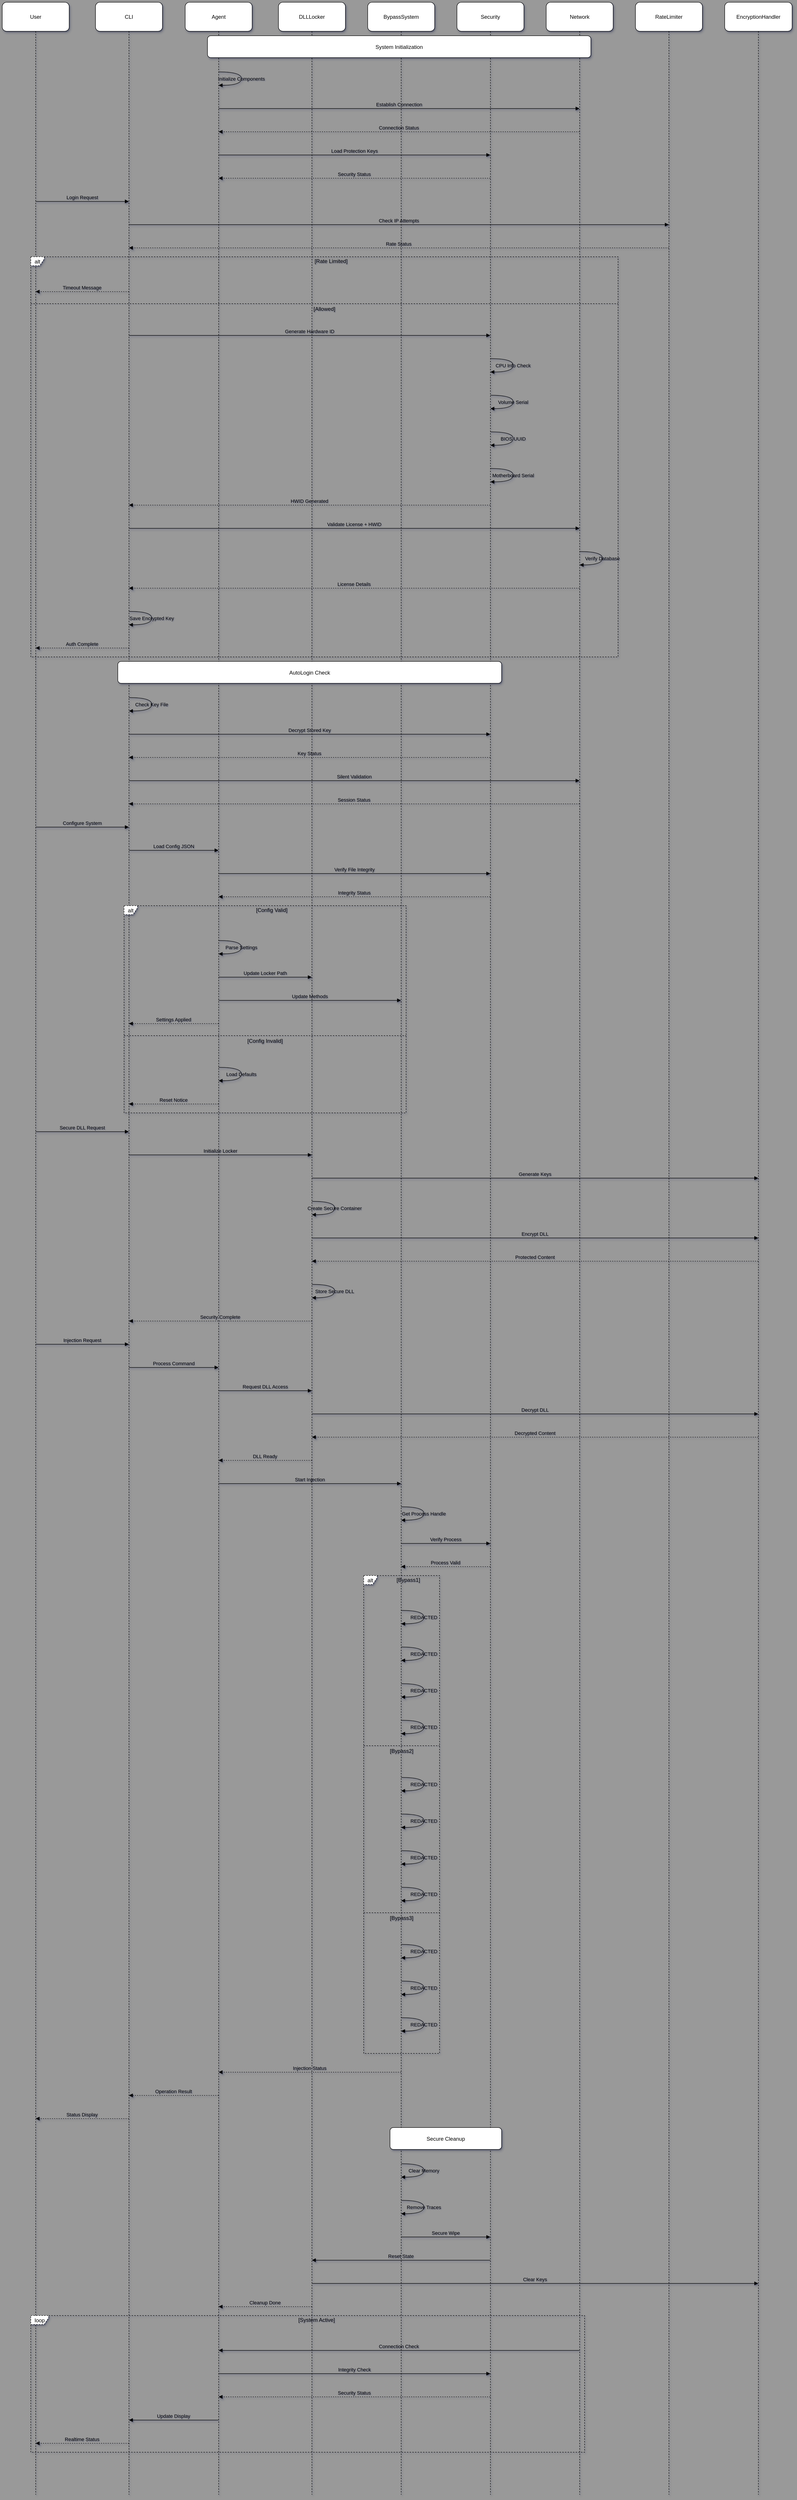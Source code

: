 <mxfile version="26.0.13">
  <diagram id="JLTIA7tI1ulwEuO87yZv" name="Page-2">
    <mxGraphModel grid="1" page="1" gridSize="10" guides="1" tooltips="1" connect="1" arrows="1" fold="1" pageScale="1" pageWidth="850" pageHeight="1100" background="#999999" math="0" shadow="1">
      <root>
        <mxCell id="0" />
        <mxCell id="1" parent="0" />
        <mxCell id="IEeNe6liv2P-lKGHAZeE-1" value="User" style="shape=umlLifeline;perimeter=lifelinePerimeter;whiteSpace=wrap;container=1;dropTarget=0;collapsible=0;recursiveResize=0;outlineConnect=0;portConstraint=eastwest;newEdgeStyle={&quot;edgeStyle&quot;:&quot;elbowEdgeStyle&quot;,&quot;elbow&quot;:&quot;vertical&quot;,&quot;curved&quot;:0,&quot;rounded&quot;:0};size=65;shadow=1;labelBackgroundColor=none;rounded=1;" vertex="1" parent="1">
          <mxGeometry x="20" y="20" width="150" height="5581" as="geometry" />
        </mxCell>
        <mxCell id="IEeNe6liv2P-lKGHAZeE-2" value="CLI" style="shape=umlLifeline;perimeter=lifelinePerimeter;whiteSpace=wrap;container=1;dropTarget=0;collapsible=0;recursiveResize=0;outlineConnect=0;portConstraint=eastwest;newEdgeStyle={&quot;edgeStyle&quot;:&quot;elbowEdgeStyle&quot;,&quot;elbow&quot;:&quot;vertical&quot;,&quot;curved&quot;:0,&quot;rounded&quot;:0};size=65;shadow=1;labelBackgroundColor=none;rounded=1;" vertex="1" parent="1">
          <mxGeometry x="229" y="20" width="150" height="5581" as="geometry" />
        </mxCell>
        <mxCell id="IEeNe6liv2P-lKGHAZeE-3" value="Agent" style="shape=umlLifeline;perimeter=lifelinePerimeter;whiteSpace=wrap;container=1;dropTarget=0;collapsible=0;recursiveResize=0;outlineConnect=0;portConstraint=eastwest;newEdgeStyle={&quot;edgeStyle&quot;:&quot;elbowEdgeStyle&quot;,&quot;elbow&quot;:&quot;vertical&quot;,&quot;curved&quot;:0,&quot;rounded&quot;:0};size=65;shadow=1;labelBackgroundColor=none;rounded=1;" vertex="1" parent="1">
          <mxGeometry x="430" y="20" width="150" height="5581" as="geometry" />
        </mxCell>
        <mxCell id="IEeNe6liv2P-lKGHAZeE-4" value="DLLLocker" style="shape=umlLifeline;perimeter=lifelinePerimeter;whiteSpace=wrap;container=1;dropTarget=0;collapsible=0;recursiveResize=0;outlineConnect=0;portConstraint=eastwest;newEdgeStyle={&quot;edgeStyle&quot;:&quot;elbowEdgeStyle&quot;,&quot;elbow&quot;:&quot;vertical&quot;,&quot;curved&quot;:0,&quot;rounded&quot;:0};size=65;shadow=1;rounded=1;labelBackgroundColor=none;" vertex="1" parent="1">
          <mxGeometry x="639" y="20" width="150" height="5581" as="geometry" />
        </mxCell>
        <mxCell id="IEeNe6liv2P-lKGHAZeE-5" value="BypassSystem" style="shape=umlLifeline;perimeter=lifelinePerimeter;whiteSpace=wrap;container=1;dropTarget=0;collapsible=0;recursiveResize=0;outlineConnect=0;portConstraint=eastwest;newEdgeStyle={&quot;edgeStyle&quot;:&quot;elbowEdgeStyle&quot;,&quot;elbow&quot;:&quot;vertical&quot;,&quot;curved&quot;:0,&quot;rounded&quot;:0};size=65;shadow=1;labelBackgroundColor=none;rounded=1;" vertex="1" parent="1">
          <mxGeometry x="839" y="20" width="150" height="5581" as="geometry" />
        </mxCell>
        <mxCell id="IEeNe6liv2P-lKGHAZeE-6" value="Security" style="shape=umlLifeline;perimeter=lifelinePerimeter;whiteSpace=wrap;container=1;dropTarget=0;collapsible=0;recursiveResize=0;outlineConnect=0;portConstraint=eastwest;newEdgeStyle={&quot;edgeStyle&quot;:&quot;elbowEdgeStyle&quot;,&quot;elbow&quot;:&quot;vertical&quot;,&quot;curved&quot;:0,&quot;rounded&quot;:0};size=65;shadow=1;labelBackgroundColor=none;rounded=1;" vertex="1" parent="1">
          <mxGeometry x="1039" y="20" width="150" height="5581" as="geometry" />
        </mxCell>
        <mxCell id="IEeNe6liv2P-lKGHAZeE-7" value="Network" style="shape=umlLifeline;perimeter=lifelinePerimeter;whiteSpace=wrap;container=1;dropTarget=0;collapsible=0;recursiveResize=0;outlineConnect=0;portConstraint=eastwest;newEdgeStyle={&quot;edgeStyle&quot;:&quot;elbowEdgeStyle&quot;,&quot;elbow&quot;:&quot;vertical&quot;,&quot;curved&quot;:0,&quot;rounded&quot;:0};size=65;shadow=1;labelBackgroundColor=none;rounded=1;" vertex="1" parent="1">
          <mxGeometry x="1239" y="20" width="150" height="5581" as="geometry" />
        </mxCell>
        <mxCell id="IEeNe6liv2P-lKGHAZeE-8" value="RateLimiter" style="shape=umlLifeline;perimeter=lifelinePerimeter;whiteSpace=wrap;container=1;dropTarget=0;collapsible=0;recursiveResize=0;outlineConnect=0;portConstraint=eastwest;newEdgeStyle={&quot;edgeStyle&quot;:&quot;elbowEdgeStyle&quot;,&quot;elbow&quot;:&quot;vertical&quot;,&quot;curved&quot;:0,&quot;rounded&quot;:0};size=65;shadow=1;labelBackgroundColor=none;rounded=1;" vertex="1" parent="1">
          <mxGeometry x="1439" y="20" width="150" height="5581" as="geometry" />
        </mxCell>
        <mxCell id="IEeNe6liv2P-lKGHAZeE-9" value="EncryptionHandler" style="shape=umlLifeline;perimeter=lifelinePerimeter;whiteSpace=wrap;container=1;dropTarget=0;collapsible=0;recursiveResize=0;outlineConnect=0;portConstraint=eastwest;newEdgeStyle={&quot;edgeStyle&quot;:&quot;elbowEdgeStyle&quot;,&quot;elbow&quot;:&quot;vertical&quot;,&quot;curved&quot;:0,&quot;rounded&quot;:0};size=65;shadow=1;labelBackgroundColor=none;rounded=1;" vertex="1" parent="1">
          <mxGeometry x="1639" y="20" width="151" height="5581" as="geometry" />
        </mxCell>
        <mxCell id="IEeNe6liv2P-lKGHAZeE-10" value="alt" style="shape=umlFrame;dashed=1;pointerEvents=0;dropTarget=0;height=20;width=30;shadow=1;labelBackgroundColor=none;" vertex="1" parent="1">
          <mxGeometry x="84" y="590" width="1316" height="896" as="geometry" />
        </mxCell>
        <mxCell id="IEeNe6liv2P-lKGHAZeE-11" value="[Rate Limited]" style="text;strokeColor=none;fillColor=none;align=center;verticalAlign=middle;whiteSpace=wrap;labelBackgroundColor=none;" vertex="1" parent="IEeNe6liv2P-lKGHAZeE-10">
          <mxGeometry x="30" width="1286" height="20" as="geometry" />
        </mxCell>
        <mxCell id="IEeNe6liv2P-lKGHAZeE-12" value="[Allowed]" style="shape=line;dashed=1;whiteSpace=wrap;verticalAlign=top;labelPosition=center;verticalLabelPosition=middle;align=center;labelBackgroundColor=none;" vertex="1" parent="IEeNe6liv2P-lKGHAZeE-10">
          <mxGeometry y="103" width="1316" height="4" as="geometry" />
        </mxCell>
        <mxCell id="IEeNe6liv2P-lKGHAZeE-13" value="alt" style="shape=umlFrame;dashed=1;pointerEvents=0;dropTarget=0;height=20;width=30;shadow=1;labelBackgroundColor=none;" vertex="1" parent="1">
          <mxGeometry x="293" y="2043" width="632" height="464" as="geometry" />
        </mxCell>
        <mxCell id="IEeNe6liv2P-lKGHAZeE-14" value="[Config Valid]" style="text;strokeColor=none;fillColor=none;align=center;verticalAlign=middle;whiteSpace=wrap;labelBackgroundColor=none;" vertex="1" parent="IEeNe6liv2P-lKGHAZeE-13">
          <mxGeometry x="30" width="602" height="20" as="geometry" />
        </mxCell>
        <mxCell id="IEeNe6liv2P-lKGHAZeE-15" value="[Config Invalid]" style="shape=line;dashed=1;whiteSpace=wrap;verticalAlign=top;labelPosition=center;verticalLabelPosition=middle;align=center;labelBackgroundColor=none;" vertex="1" parent="IEeNe6liv2P-lKGHAZeE-13">
          <mxGeometry y="289" width="632" height="4" as="geometry" />
        </mxCell>
        <mxCell id="IEeNe6liv2P-lKGHAZeE-16" value="alt" style="shape=umlFrame;dashed=1;pointerEvents=0;dropTarget=0;height=20;width=30;shadow=1;labelBackgroundColor=none;" vertex="1" parent="1">
          <mxGeometry x="830" y="3543" width="170" height="1070" as="geometry" />
        </mxCell>
        <mxCell id="IEeNe6liv2P-lKGHAZeE-17" value="[Bypass1]" style="text;strokeColor=none;fillColor=none;align=center;verticalAlign=middle;whiteSpace=wrap;labelBackgroundColor=none;" vertex="1" parent="IEeNe6liv2P-lKGHAZeE-16">
          <mxGeometry x="30" width="140" height="20" as="geometry" />
        </mxCell>
        <mxCell id="IEeNe6liv2P-lKGHAZeE-18" value="[Bypass2]" style="shape=line;dashed=1;whiteSpace=wrap;verticalAlign=top;labelPosition=center;verticalLabelPosition=middle;align=center;labelBackgroundColor=none;" vertex="1" parent="IEeNe6liv2P-lKGHAZeE-16">
          <mxGeometry y="379" width="170" height="4" as="geometry" />
        </mxCell>
        <mxCell id="IEeNe6liv2P-lKGHAZeE-19" value="[Bypass3]" style="shape=line;dashed=1;whiteSpace=wrap;verticalAlign=top;labelPosition=center;verticalLabelPosition=middle;align=center;labelBackgroundColor=none;" vertex="1" parent="IEeNe6liv2P-lKGHAZeE-16">
          <mxGeometry y="753" width="170" height="4" as="geometry" />
        </mxCell>
        <mxCell id="IEeNe6liv2P-lKGHAZeE-20" value="loop" style="shape=umlFrame;dashed=1;pointerEvents=0;dropTarget=0;height=20;width=40;shadow=1;labelBackgroundColor=none;" vertex="1" parent="1">
          <mxGeometry x="84" y="5200" width="1241" height="306" as="geometry" />
        </mxCell>
        <mxCell id="IEeNe6liv2P-lKGHAZeE-21" value="[System Active]" style="text;strokeColor=none;fillColor=none;align=center;verticalAlign=middle;whiteSpace=wrap;labelBackgroundColor=none;" vertex="1" parent="IEeNe6liv2P-lKGHAZeE-20">
          <mxGeometry x="40" width="1201" height="20" as="geometry" />
        </mxCell>
        <mxCell id="IEeNe6liv2P-lKGHAZeE-22" value="Initialize Components" style="curved=1;endArrow=block;rounded=0;shadow=1;labelBackgroundColor=none;fontColor=default;" edge="1" parent="1" source="IEeNe6liv2P-lKGHAZeE-3" target="IEeNe6liv2P-lKGHAZeE-3">
          <mxGeometry relative="1" as="geometry">
            <Array as="points">
              <mxPoint x="556" y="176" />
              <mxPoint x="556" y="206" />
            </Array>
          </mxGeometry>
        </mxCell>
        <mxCell id="IEeNe6liv2P-lKGHAZeE-23" value="Establish Connection" style="verticalAlign=bottom;edgeStyle=elbowEdgeStyle;elbow=vertical;curved=0;rounded=0;endArrow=block;shadow=1;labelBackgroundColor=none;fontColor=default;" edge="1" parent="1" source="IEeNe6liv2P-lKGHAZeE-3" target="IEeNe6liv2P-lKGHAZeE-7">
          <mxGeometry relative="1" as="geometry">
            <Array as="points">
              <mxPoint x="918" y="258" />
            </Array>
          </mxGeometry>
        </mxCell>
        <mxCell id="IEeNe6liv2P-lKGHAZeE-24" value="Connection Status" style="verticalAlign=bottom;edgeStyle=elbowEdgeStyle;elbow=vertical;curved=0;rounded=0;dashed=1;dashPattern=2 3;endArrow=block;shadow=1;labelBackgroundColor=none;fontColor=default;" edge="1" parent="1" source="IEeNe6liv2P-lKGHAZeE-7" target="IEeNe6liv2P-lKGHAZeE-3">
          <mxGeometry relative="1" as="geometry">
            <Array as="points">
              <mxPoint x="921" y="310" />
            </Array>
          </mxGeometry>
        </mxCell>
        <mxCell id="IEeNe6liv2P-lKGHAZeE-25" value="Load Protection Keys" style="verticalAlign=bottom;edgeStyle=elbowEdgeStyle;elbow=vertical;curved=0;rounded=0;endArrow=block;shadow=1;labelBackgroundColor=none;fontColor=default;" edge="1" parent="1" source="IEeNe6liv2P-lKGHAZeE-3" target="IEeNe6liv2P-lKGHAZeE-6">
          <mxGeometry relative="1" as="geometry">
            <Array as="points">
              <mxPoint x="818" y="362" />
            </Array>
          </mxGeometry>
        </mxCell>
        <mxCell id="IEeNe6liv2P-lKGHAZeE-26" value="Security Status" style="verticalAlign=bottom;edgeStyle=elbowEdgeStyle;elbow=vertical;curved=0;rounded=0;dashed=1;dashPattern=2 3;endArrow=block;shadow=1;labelBackgroundColor=none;fontColor=default;" edge="1" parent="1" source="IEeNe6liv2P-lKGHAZeE-6" target="IEeNe6liv2P-lKGHAZeE-3">
          <mxGeometry relative="1" as="geometry">
            <Array as="points">
              <mxPoint x="821" y="414" />
            </Array>
          </mxGeometry>
        </mxCell>
        <mxCell id="IEeNe6liv2P-lKGHAZeE-27" value="Login Request" style="verticalAlign=bottom;edgeStyle=elbowEdgeStyle;elbow=vertical;curved=0;rounded=0;endArrow=block;shadow=1;labelBackgroundColor=none;fontColor=default;" edge="1" parent="1" source="IEeNe6liv2P-lKGHAZeE-1" target="IEeNe6liv2P-lKGHAZeE-2">
          <mxGeometry relative="1" as="geometry">
            <Array as="points">
              <mxPoint x="208" y="466" />
            </Array>
          </mxGeometry>
        </mxCell>
        <mxCell id="IEeNe6liv2P-lKGHAZeE-28" value="Check IP Attempts" style="verticalAlign=bottom;edgeStyle=elbowEdgeStyle;elbow=vertical;curved=0;rounded=0;endArrow=block;shadow=1;labelBackgroundColor=none;fontColor=default;" edge="1" parent="1" source="IEeNe6liv2P-lKGHAZeE-2" target="IEeNe6liv2P-lKGHAZeE-8">
          <mxGeometry relative="1" as="geometry">
            <Array as="points">
              <mxPoint x="918" y="518" />
            </Array>
          </mxGeometry>
        </mxCell>
        <mxCell id="IEeNe6liv2P-lKGHAZeE-29" value="Rate Status" style="verticalAlign=bottom;edgeStyle=elbowEdgeStyle;elbow=vertical;curved=0;rounded=0;dashed=1;dashPattern=2 3;endArrow=block;shadow=1;labelBackgroundColor=none;fontColor=default;" edge="1" parent="1" source="IEeNe6liv2P-lKGHAZeE-8" target="IEeNe6liv2P-lKGHAZeE-2">
          <mxGeometry relative="1" as="geometry">
            <Array as="points">
              <mxPoint x="921" y="570" />
            </Array>
          </mxGeometry>
        </mxCell>
        <mxCell id="IEeNe6liv2P-lKGHAZeE-30" value="Timeout Message" style="verticalAlign=bottom;edgeStyle=elbowEdgeStyle;elbow=vertical;curved=0;rounded=0;dashed=1;dashPattern=2 3;endArrow=block;shadow=1;labelBackgroundColor=none;fontColor=default;" edge="1" parent="1" source="IEeNe6liv2P-lKGHAZeE-2" target="IEeNe6liv2P-lKGHAZeE-1">
          <mxGeometry relative="1" as="geometry">
            <Array as="points">
              <mxPoint x="211" y="668" />
            </Array>
          </mxGeometry>
        </mxCell>
        <mxCell id="IEeNe6liv2P-lKGHAZeE-31" value="Generate Hardware ID" style="verticalAlign=bottom;edgeStyle=elbowEdgeStyle;elbow=vertical;curved=0;rounded=0;endArrow=block;shadow=1;labelBackgroundColor=none;fontColor=default;" edge="1" parent="1" source="IEeNe6liv2P-lKGHAZeE-2" target="IEeNe6liv2P-lKGHAZeE-6">
          <mxGeometry relative="1" as="geometry">
            <Array as="points">
              <mxPoint x="718" y="766" />
            </Array>
          </mxGeometry>
        </mxCell>
        <mxCell id="IEeNe6liv2P-lKGHAZeE-32" value="CPU Info Check" style="curved=1;endArrow=block;rounded=0;shadow=1;labelBackgroundColor=none;fontColor=default;" edge="1" parent="1" source="IEeNe6liv2P-lKGHAZeE-6" target="IEeNe6liv2P-lKGHAZeE-6">
          <mxGeometry relative="1" as="geometry">
            <Array as="points">
              <mxPoint x="1165" y="818" />
              <mxPoint x="1165" y="848" />
            </Array>
          </mxGeometry>
        </mxCell>
        <mxCell id="IEeNe6liv2P-lKGHAZeE-33" value="Volume Serial" style="curved=1;endArrow=block;rounded=0;shadow=1;labelBackgroundColor=none;fontColor=default;" edge="1" parent="1" source="IEeNe6liv2P-lKGHAZeE-6" target="IEeNe6liv2P-lKGHAZeE-6">
          <mxGeometry relative="1" as="geometry">
            <Array as="points">
              <mxPoint x="1165" y="900" />
              <mxPoint x="1165" y="930" />
            </Array>
          </mxGeometry>
        </mxCell>
        <mxCell id="IEeNe6liv2P-lKGHAZeE-34" value="BIOS UUID" style="curved=1;endArrow=block;rounded=0;shadow=1;labelBackgroundColor=none;fontColor=default;" edge="1" parent="1" source="IEeNe6liv2P-lKGHAZeE-6" target="IEeNe6liv2P-lKGHAZeE-6">
          <mxGeometry relative="1" as="geometry">
            <Array as="points">
              <mxPoint x="1165" y="982" />
              <mxPoint x="1165" y="1012" />
            </Array>
          </mxGeometry>
        </mxCell>
        <mxCell id="IEeNe6liv2P-lKGHAZeE-35" value="Motherboard Serial" style="curved=1;endArrow=block;rounded=0;shadow=1;labelBackgroundColor=none;fontColor=default;" edge="1" parent="1" source="IEeNe6liv2P-lKGHAZeE-6" target="IEeNe6liv2P-lKGHAZeE-6">
          <mxGeometry relative="1" as="geometry">
            <Array as="points">
              <mxPoint x="1165" y="1064" />
              <mxPoint x="1165" y="1094" />
            </Array>
          </mxGeometry>
        </mxCell>
        <mxCell id="IEeNe6liv2P-lKGHAZeE-36" value="HWID Generated" style="verticalAlign=bottom;edgeStyle=elbowEdgeStyle;elbow=vertical;curved=0;rounded=0;dashed=1;dashPattern=2 3;endArrow=block;shadow=1;labelBackgroundColor=none;fontColor=default;" edge="1" parent="1" source="IEeNe6liv2P-lKGHAZeE-6" target="IEeNe6liv2P-lKGHAZeE-2">
          <mxGeometry relative="1" as="geometry">
            <Array as="points">
              <mxPoint x="721" y="1146" />
            </Array>
          </mxGeometry>
        </mxCell>
        <mxCell id="IEeNe6liv2P-lKGHAZeE-37" value="Validate License + HWID" style="verticalAlign=bottom;edgeStyle=elbowEdgeStyle;elbow=vertical;curved=0;rounded=0;endArrow=block;shadow=1;labelBackgroundColor=none;fontColor=default;" edge="1" parent="1" source="IEeNe6liv2P-lKGHAZeE-2" target="IEeNe6liv2P-lKGHAZeE-7">
          <mxGeometry relative="1" as="geometry">
            <Array as="points">
              <mxPoint x="818" y="1198" />
            </Array>
          </mxGeometry>
        </mxCell>
        <mxCell id="IEeNe6liv2P-lKGHAZeE-38" value="Verify Database" style="curved=1;endArrow=block;rounded=0;shadow=1;labelBackgroundColor=none;fontColor=default;" edge="1" parent="1" source="IEeNe6liv2P-lKGHAZeE-7" target="IEeNe6liv2P-lKGHAZeE-7">
          <mxGeometry relative="1" as="geometry">
            <Array as="points">
              <mxPoint x="1365" y="1250" />
              <mxPoint x="1365" y="1280" />
            </Array>
          </mxGeometry>
        </mxCell>
        <mxCell id="IEeNe6liv2P-lKGHAZeE-39" value="License Details" style="verticalAlign=bottom;edgeStyle=elbowEdgeStyle;elbow=vertical;curved=0;rounded=0;dashed=1;dashPattern=2 3;endArrow=block;shadow=1;labelBackgroundColor=none;fontColor=default;" edge="1" parent="1" source="IEeNe6liv2P-lKGHAZeE-7" target="IEeNe6liv2P-lKGHAZeE-2">
          <mxGeometry relative="1" as="geometry">
            <Array as="points">
              <mxPoint x="821" y="1332" />
            </Array>
          </mxGeometry>
        </mxCell>
        <mxCell id="IEeNe6liv2P-lKGHAZeE-40" value="Save Encrypted Key" style="curved=1;endArrow=block;rounded=0;shadow=1;labelBackgroundColor=none;fontColor=default;" edge="1" parent="1" source="IEeNe6liv2P-lKGHAZeE-2" target="IEeNe6liv2P-lKGHAZeE-2">
          <mxGeometry relative="1" as="geometry">
            <Array as="points">
              <mxPoint x="355" y="1384" />
              <mxPoint x="355" y="1414" />
            </Array>
          </mxGeometry>
        </mxCell>
        <mxCell id="IEeNe6liv2P-lKGHAZeE-41" value="Auth Complete" style="verticalAlign=bottom;edgeStyle=elbowEdgeStyle;elbow=vertical;curved=0;rounded=0;dashed=1;dashPattern=2 3;endArrow=block;shadow=1;labelBackgroundColor=none;fontColor=default;" edge="1" parent="1" source="IEeNe6liv2P-lKGHAZeE-2" target="IEeNe6liv2P-lKGHAZeE-1">
          <mxGeometry relative="1" as="geometry">
            <Array as="points">
              <mxPoint x="211" y="1466" />
            </Array>
          </mxGeometry>
        </mxCell>
        <mxCell id="IEeNe6liv2P-lKGHAZeE-42" value="Check Key File" style="curved=1;endArrow=block;rounded=0;shadow=1;labelBackgroundColor=none;fontColor=default;" edge="1" parent="1" source="IEeNe6liv2P-lKGHAZeE-2" target="IEeNe6liv2P-lKGHAZeE-2">
          <mxGeometry relative="1" as="geometry">
            <Array as="points">
              <mxPoint x="355" y="1577" />
              <mxPoint x="355" y="1607" />
            </Array>
          </mxGeometry>
        </mxCell>
        <mxCell id="IEeNe6liv2P-lKGHAZeE-43" value="Decrypt Stored Key" style="verticalAlign=bottom;edgeStyle=elbowEdgeStyle;elbow=vertical;curved=0;rounded=0;endArrow=block;shadow=1;labelBackgroundColor=none;fontColor=default;" edge="1" parent="1" source="IEeNe6liv2P-lKGHAZeE-2" target="IEeNe6liv2P-lKGHAZeE-6">
          <mxGeometry relative="1" as="geometry">
            <Array as="points">
              <mxPoint x="718" y="1659" />
            </Array>
          </mxGeometry>
        </mxCell>
        <mxCell id="IEeNe6liv2P-lKGHAZeE-44" value="Key Status" style="verticalAlign=bottom;edgeStyle=elbowEdgeStyle;elbow=vertical;curved=0;rounded=0;dashed=1;dashPattern=2 3;endArrow=block;shadow=1;labelBackgroundColor=none;fontColor=default;" edge="1" parent="1" source="IEeNe6liv2P-lKGHAZeE-6" target="IEeNe6liv2P-lKGHAZeE-2">
          <mxGeometry relative="1" as="geometry">
            <Array as="points">
              <mxPoint x="721" y="1711" />
            </Array>
          </mxGeometry>
        </mxCell>
        <mxCell id="IEeNe6liv2P-lKGHAZeE-45" value="Silent Validation" style="verticalAlign=bottom;edgeStyle=elbowEdgeStyle;elbow=vertical;curved=0;rounded=0;endArrow=block;shadow=1;labelBackgroundColor=none;fontColor=default;" edge="1" parent="1" source="IEeNe6liv2P-lKGHAZeE-2" target="IEeNe6liv2P-lKGHAZeE-7">
          <mxGeometry relative="1" as="geometry">
            <Array as="points">
              <mxPoint x="818" y="1763" />
            </Array>
          </mxGeometry>
        </mxCell>
        <mxCell id="IEeNe6liv2P-lKGHAZeE-46" value="Session Status" style="verticalAlign=bottom;edgeStyle=elbowEdgeStyle;elbow=vertical;curved=0;rounded=0;dashed=1;dashPattern=2 3;endArrow=block;shadow=1;labelBackgroundColor=none;fontColor=default;" edge="1" parent="1" source="IEeNe6liv2P-lKGHAZeE-7" target="IEeNe6liv2P-lKGHAZeE-2">
          <mxGeometry relative="1" as="geometry">
            <Array as="points">
              <mxPoint x="821" y="1815" />
            </Array>
          </mxGeometry>
        </mxCell>
        <mxCell id="IEeNe6liv2P-lKGHAZeE-47" value="Configure System" style="verticalAlign=bottom;edgeStyle=elbowEdgeStyle;elbow=vertical;curved=0;rounded=0;endArrow=block;shadow=1;labelBackgroundColor=none;fontColor=default;" edge="1" parent="1" source="IEeNe6liv2P-lKGHAZeE-1" target="IEeNe6liv2P-lKGHAZeE-2">
          <mxGeometry relative="1" as="geometry">
            <Array as="points">
              <mxPoint x="208" y="1867" />
            </Array>
          </mxGeometry>
        </mxCell>
        <mxCell id="IEeNe6liv2P-lKGHAZeE-48" value="Load Config JSON" style="verticalAlign=bottom;edgeStyle=elbowEdgeStyle;elbow=vertical;curved=0;rounded=0;endArrow=block;shadow=1;labelBackgroundColor=none;fontColor=default;" edge="1" parent="1" source="IEeNe6liv2P-lKGHAZeE-2" target="IEeNe6liv2P-lKGHAZeE-3">
          <mxGeometry relative="1" as="geometry">
            <Array as="points">
              <mxPoint x="413" y="1919" />
            </Array>
          </mxGeometry>
        </mxCell>
        <mxCell id="IEeNe6liv2P-lKGHAZeE-49" value="Verify File Integrity" style="verticalAlign=bottom;edgeStyle=elbowEdgeStyle;elbow=vertical;curved=0;rounded=0;endArrow=block;shadow=1;labelBackgroundColor=none;fontColor=default;" edge="1" parent="1" source="IEeNe6liv2P-lKGHAZeE-3" target="IEeNe6liv2P-lKGHAZeE-6">
          <mxGeometry relative="1" as="geometry">
            <Array as="points">
              <mxPoint x="818" y="1971" />
            </Array>
          </mxGeometry>
        </mxCell>
        <mxCell id="IEeNe6liv2P-lKGHAZeE-50" value="Integrity Status" style="verticalAlign=bottom;edgeStyle=elbowEdgeStyle;elbow=vertical;curved=0;rounded=0;dashed=1;dashPattern=2 3;endArrow=block;shadow=1;labelBackgroundColor=none;fontColor=default;" edge="1" parent="1" source="IEeNe6liv2P-lKGHAZeE-6" target="IEeNe6liv2P-lKGHAZeE-3">
          <mxGeometry relative="1" as="geometry">
            <Array as="points">
              <mxPoint x="821" y="2023" />
            </Array>
          </mxGeometry>
        </mxCell>
        <mxCell id="IEeNe6liv2P-lKGHAZeE-51" value="Parse Settings" style="curved=1;endArrow=block;rounded=0;shadow=1;labelBackgroundColor=none;fontColor=default;" edge="1" parent="1" source="IEeNe6liv2P-lKGHAZeE-3" target="IEeNe6liv2P-lKGHAZeE-3">
          <mxGeometry relative="1" as="geometry">
            <Array as="points">
              <mxPoint x="556" y="2121" />
              <mxPoint x="556" y="2151" />
            </Array>
          </mxGeometry>
        </mxCell>
        <mxCell id="IEeNe6liv2P-lKGHAZeE-52" value="Update Locker Path" style="verticalAlign=bottom;edgeStyle=elbowEdgeStyle;elbow=vertical;curved=0;rounded=0;endArrow=block;shadow=1;labelBackgroundColor=none;fontColor=default;" edge="1" parent="1" source="IEeNe6liv2P-lKGHAZeE-3" target="IEeNe6liv2P-lKGHAZeE-4">
          <mxGeometry relative="1" as="geometry">
            <Array as="points">
              <mxPoint x="618" y="2203" />
            </Array>
          </mxGeometry>
        </mxCell>
        <mxCell id="IEeNe6liv2P-lKGHAZeE-53" value="Update Methods" style="verticalAlign=bottom;edgeStyle=elbowEdgeStyle;elbow=vertical;curved=0;rounded=0;endArrow=block;shadow=1;labelBackgroundColor=none;fontColor=default;" edge="1" parent="1" source="IEeNe6liv2P-lKGHAZeE-3" target="IEeNe6liv2P-lKGHAZeE-5">
          <mxGeometry relative="1" as="geometry">
            <Array as="points">
              <mxPoint x="718" y="2255" />
            </Array>
          </mxGeometry>
        </mxCell>
        <mxCell id="IEeNe6liv2P-lKGHAZeE-54" value="Settings Applied" style="verticalAlign=bottom;edgeStyle=elbowEdgeStyle;elbow=vertical;curved=0;rounded=0;dashed=1;dashPattern=2 3;endArrow=block;shadow=1;labelBackgroundColor=none;fontColor=default;" edge="1" parent="1" source="IEeNe6liv2P-lKGHAZeE-3" target="IEeNe6liv2P-lKGHAZeE-2">
          <mxGeometry relative="1" as="geometry">
            <Array as="points">
              <mxPoint x="416" y="2307" />
            </Array>
          </mxGeometry>
        </mxCell>
        <mxCell id="IEeNe6liv2P-lKGHAZeE-55" value="Load Defaults" style="curved=1;endArrow=block;rounded=0;shadow=1;labelBackgroundColor=none;fontColor=default;" edge="1" parent="1" source="IEeNe6liv2P-lKGHAZeE-3" target="IEeNe6liv2P-lKGHAZeE-3">
          <mxGeometry relative="1" as="geometry">
            <Array as="points">
              <mxPoint x="556" y="2405" />
              <mxPoint x="556" y="2435" />
            </Array>
          </mxGeometry>
        </mxCell>
        <mxCell id="IEeNe6liv2P-lKGHAZeE-56" value="Reset Notice" style="verticalAlign=bottom;edgeStyle=elbowEdgeStyle;elbow=vertical;curved=0;rounded=0;dashed=1;dashPattern=2 3;endArrow=block;shadow=1;labelBackgroundColor=none;fontColor=default;" edge="1" parent="1" source="IEeNe6liv2P-lKGHAZeE-3" target="IEeNe6liv2P-lKGHAZeE-2">
          <mxGeometry relative="1" as="geometry">
            <Array as="points">
              <mxPoint x="416" y="2487" />
            </Array>
          </mxGeometry>
        </mxCell>
        <mxCell id="IEeNe6liv2P-lKGHAZeE-57" value="Secure DLL Request" style="verticalAlign=bottom;edgeStyle=elbowEdgeStyle;elbow=vertical;curved=0;rounded=0;endArrow=block;shadow=1;labelBackgroundColor=none;fontColor=default;" edge="1" parent="1" source="IEeNe6liv2P-lKGHAZeE-1" target="IEeNe6liv2P-lKGHAZeE-2">
          <mxGeometry relative="1" as="geometry">
            <Array as="points">
              <mxPoint x="208" y="2549" />
            </Array>
          </mxGeometry>
        </mxCell>
        <mxCell id="IEeNe6liv2P-lKGHAZeE-58" value="Initialize Locker" style="verticalAlign=bottom;edgeStyle=elbowEdgeStyle;elbow=vertical;curved=0;rounded=0;endArrow=block;shadow=1;labelBackgroundColor=none;fontColor=default;" edge="1" parent="1" source="IEeNe6liv2P-lKGHAZeE-2" target="IEeNe6liv2P-lKGHAZeE-4">
          <mxGeometry relative="1" as="geometry">
            <Array as="points">
              <mxPoint x="518" y="2601" />
            </Array>
          </mxGeometry>
        </mxCell>
        <mxCell id="IEeNe6liv2P-lKGHAZeE-59" value="Generate Keys" style="verticalAlign=bottom;edgeStyle=elbowEdgeStyle;elbow=vertical;curved=0;rounded=0;endArrow=block;shadow=1;labelBackgroundColor=none;fontColor=default;" edge="1" parent="1" source="IEeNe6liv2P-lKGHAZeE-4" target="IEeNe6liv2P-lKGHAZeE-9">
          <mxGeometry relative="1" as="geometry">
            <Array as="points">
              <mxPoint x="1223" y="2653" />
            </Array>
          </mxGeometry>
        </mxCell>
        <mxCell id="IEeNe6liv2P-lKGHAZeE-60" value="Create Secure Container" style="curved=1;endArrow=block;rounded=0;shadow=1;labelBackgroundColor=none;fontColor=default;" edge="1" parent="1" source="IEeNe6liv2P-lKGHAZeE-4" target="IEeNe6liv2P-lKGHAZeE-4">
          <mxGeometry relative="1" as="geometry">
            <Array as="points">
              <mxPoint x="765" y="2705" />
              <mxPoint x="765" y="2735" />
            </Array>
          </mxGeometry>
        </mxCell>
        <mxCell id="IEeNe6liv2P-lKGHAZeE-61" value="Encrypt DLL" style="verticalAlign=bottom;edgeStyle=elbowEdgeStyle;elbow=vertical;curved=0;rounded=0;endArrow=block;shadow=1;labelBackgroundColor=none;fontColor=default;" edge="1" parent="1" source="IEeNe6liv2P-lKGHAZeE-4" target="IEeNe6liv2P-lKGHAZeE-9">
          <mxGeometry relative="1" as="geometry">
            <Array as="points">
              <mxPoint x="1223" y="2787" />
            </Array>
          </mxGeometry>
        </mxCell>
        <mxCell id="IEeNe6liv2P-lKGHAZeE-62" value="Protected Content" style="verticalAlign=bottom;edgeStyle=elbowEdgeStyle;elbow=vertical;curved=0;rounded=0;dashed=1;dashPattern=2 3;endArrow=block;shadow=1;labelBackgroundColor=none;fontColor=default;" edge="1" parent="1" source="IEeNe6liv2P-lKGHAZeE-9" target="IEeNe6liv2P-lKGHAZeE-4">
          <mxGeometry relative="1" as="geometry">
            <Array as="points">
              <mxPoint x="1226" y="2839" />
            </Array>
          </mxGeometry>
        </mxCell>
        <mxCell id="IEeNe6liv2P-lKGHAZeE-63" value="Store Secure DLL" style="curved=1;endArrow=block;rounded=0;shadow=1;labelBackgroundColor=none;fontColor=default;" edge="1" parent="1" source="IEeNe6liv2P-lKGHAZeE-4" target="IEeNe6liv2P-lKGHAZeE-4">
          <mxGeometry relative="1" as="geometry">
            <Array as="points">
              <mxPoint x="765" y="2891" />
              <mxPoint x="765" y="2921" />
            </Array>
          </mxGeometry>
        </mxCell>
        <mxCell id="IEeNe6liv2P-lKGHAZeE-64" value="Security Complete" style="verticalAlign=bottom;edgeStyle=elbowEdgeStyle;elbow=vertical;curved=0;rounded=0;dashed=1;dashPattern=2 3;endArrow=block;shadow=1;labelBackgroundColor=none;fontColor=default;" edge="1" parent="1" source="IEeNe6liv2P-lKGHAZeE-4" target="IEeNe6liv2P-lKGHAZeE-2">
          <mxGeometry relative="1" as="geometry">
            <Array as="points">
              <mxPoint x="521" y="2973" />
            </Array>
          </mxGeometry>
        </mxCell>
        <mxCell id="IEeNe6liv2P-lKGHAZeE-65" value="Injection Request" style="verticalAlign=bottom;edgeStyle=elbowEdgeStyle;elbow=vertical;curved=0;rounded=0;endArrow=block;shadow=1;labelBackgroundColor=none;fontColor=default;" edge="1" parent="1" source="IEeNe6liv2P-lKGHAZeE-1" target="IEeNe6liv2P-lKGHAZeE-2">
          <mxGeometry relative="1" as="geometry">
            <Array as="points">
              <mxPoint x="208" y="3025" />
            </Array>
          </mxGeometry>
        </mxCell>
        <mxCell id="IEeNe6liv2P-lKGHAZeE-66" value="Process Command" style="verticalAlign=bottom;edgeStyle=elbowEdgeStyle;elbow=vertical;curved=0;rounded=0;endArrow=block;shadow=1;labelBackgroundColor=none;fontColor=default;" edge="1" parent="1" source="IEeNe6liv2P-lKGHAZeE-2" target="IEeNe6liv2P-lKGHAZeE-3">
          <mxGeometry relative="1" as="geometry">
            <Array as="points">
              <mxPoint x="413" y="3077" />
            </Array>
          </mxGeometry>
        </mxCell>
        <mxCell id="IEeNe6liv2P-lKGHAZeE-67" value="Request DLL Access" style="verticalAlign=bottom;edgeStyle=elbowEdgeStyle;elbow=vertical;curved=0;rounded=0;endArrow=block;shadow=1;labelBackgroundColor=none;fontColor=default;" edge="1" parent="1" source="IEeNe6liv2P-lKGHAZeE-3" target="IEeNe6liv2P-lKGHAZeE-4">
          <mxGeometry relative="1" as="geometry">
            <Array as="points">
              <mxPoint x="618" y="3129" />
            </Array>
          </mxGeometry>
        </mxCell>
        <mxCell id="IEeNe6liv2P-lKGHAZeE-68" value="Decrypt DLL" style="verticalAlign=bottom;edgeStyle=elbowEdgeStyle;elbow=vertical;curved=0;rounded=0;endArrow=block;shadow=1;labelBackgroundColor=none;fontColor=default;" edge="1" parent="1" source="IEeNe6liv2P-lKGHAZeE-4" target="IEeNe6liv2P-lKGHAZeE-9">
          <mxGeometry relative="1" as="geometry">
            <Array as="points">
              <mxPoint x="1223" y="3181" />
            </Array>
          </mxGeometry>
        </mxCell>
        <mxCell id="IEeNe6liv2P-lKGHAZeE-69" value="Decrypted Content" style="verticalAlign=bottom;edgeStyle=elbowEdgeStyle;elbow=vertical;curved=0;rounded=0;dashed=1;dashPattern=2 3;endArrow=block;shadow=1;labelBackgroundColor=none;fontColor=default;" edge="1" parent="1" source="IEeNe6liv2P-lKGHAZeE-9" target="IEeNe6liv2P-lKGHAZeE-4">
          <mxGeometry relative="1" as="geometry">
            <Array as="points">
              <mxPoint x="1226" y="3233" />
            </Array>
          </mxGeometry>
        </mxCell>
        <mxCell id="IEeNe6liv2P-lKGHAZeE-70" value="DLL Ready" style="verticalAlign=bottom;edgeStyle=elbowEdgeStyle;elbow=vertical;curved=0;rounded=0;dashed=1;dashPattern=2 3;endArrow=block;shadow=1;labelBackgroundColor=none;fontColor=default;" edge="1" parent="1" source="IEeNe6liv2P-lKGHAZeE-4" target="IEeNe6liv2P-lKGHAZeE-3">
          <mxGeometry relative="1" as="geometry">
            <Array as="points">
              <mxPoint x="621" y="3285" />
            </Array>
          </mxGeometry>
        </mxCell>
        <mxCell id="IEeNe6liv2P-lKGHAZeE-71" value="Start Injection" style="verticalAlign=bottom;edgeStyle=elbowEdgeStyle;elbow=vertical;curved=0;rounded=0;endArrow=block;shadow=1;labelBackgroundColor=none;fontColor=default;" edge="1" parent="1" source="IEeNe6liv2P-lKGHAZeE-3" target="IEeNe6liv2P-lKGHAZeE-5">
          <mxGeometry relative="1" as="geometry">
            <Array as="points">
              <mxPoint x="718" y="3337" />
            </Array>
          </mxGeometry>
        </mxCell>
        <mxCell id="IEeNe6liv2P-lKGHAZeE-72" value="Get Process Handle" style="curved=1;endArrow=block;rounded=0;shadow=1;labelBackgroundColor=none;fontColor=default;" edge="1" parent="1" source="IEeNe6liv2P-lKGHAZeE-5" target="IEeNe6liv2P-lKGHAZeE-5">
          <mxGeometry relative="1" as="geometry">
            <Array as="points">
              <mxPoint x="965" y="3389" />
              <mxPoint x="965" y="3419" />
            </Array>
          </mxGeometry>
        </mxCell>
        <mxCell id="IEeNe6liv2P-lKGHAZeE-73" value="Verify Process" style="verticalAlign=bottom;edgeStyle=elbowEdgeStyle;elbow=vertical;curved=0;rounded=0;endArrow=block;shadow=1;labelBackgroundColor=none;fontColor=default;" edge="1" parent="1" source="IEeNe6liv2P-lKGHAZeE-5" target="IEeNe6liv2P-lKGHAZeE-6">
          <mxGeometry relative="1" as="geometry">
            <Array as="points">
              <mxPoint x="1023" y="3471" />
            </Array>
          </mxGeometry>
        </mxCell>
        <mxCell id="IEeNe6liv2P-lKGHAZeE-74" value="Process Valid" style="verticalAlign=bottom;edgeStyle=elbowEdgeStyle;elbow=vertical;curved=0;rounded=0;dashed=1;dashPattern=2 3;endArrow=block;shadow=1;labelBackgroundColor=none;fontColor=default;" edge="1" parent="1" source="IEeNe6liv2P-lKGHAZeE-6" target="IEeNe6liv2P-lKGHAZeE-5">
          <mxGeometry relative="1" as="geometry">
            <Array as="points">
              <mxPoint x="1026" y="3523" />
            </Array>
          </mxGeometry>
        </mxCell>
        <mxCell id="IEeNe6liv2P-lKGHAZeE-75" value="REDACTED" style="curved=1;endArrow=block;rounded=0;shadow=1;labelBackgroundColor=none;fontColor=default;" edge="1" parent="1" source="IEeNe6liv2P-lKGHAZeE-5" target="IEeNe6liv2P-lKGHAZeE-5">
          <mxGeometry relative="1" as="geometry">
            <Array as="points">
              <mxPoint x="965" y="3621" />
              <mxPoint x="965" y="3651" />
            </Array>
          </mxGeometry>
        </mxCell>
        <mxCell id="IEeNe6liv2P-lKGHAZeE-76" value="REDACTED" style="curved=1;endArrow=block;rounded=0;shadow=1;labelBackgroundColor=none;fontColor=default;" edge="1" parent="1" source="IEeNe6liv2P-lKGHAZeE-5" target="IEeNe6liv2P-lKGHAZeE-5">
          <mxGeometry relative="1" as="geometry">
            <Array as="points">
              <mxPoint x="965" y="3703" />
              <mxPoint x="965" y="3733" />
            </Array>
          </mxGeometry>
        </mxCell>
        <mxCell id="IEeNe6liv2P-lKGHAZeE-77" value="REDACTED" style="curved=1;endArrow=block;rounded=0;shadow=1;labelBackgroundColor=none;fontColor=default;" edge="1" parent="1" source="IEeNe6liv2P-lKGHAZeE-5" target="IEeNe6liv2P-lKGHAZeE-5">
          <mxGeometry relative="1" as="geometry">
            <Array as="points">
              <mxPoint x="965" y="3785" />
              <mxPoint x="965" y="3815" />
            </Array>
          </mxGeometry>
        </mxCell>
        <mxCell id="IEeNe6liv2P-lKGHAZeE-78" value="REDACTED" style="curved=1;endArrow=block;rounded=0;shadow=1;labelBackgroundColor=none;fontColor=default;" edge="1" parent="1" source="IEeNe6liv2P-lKGHAZeE-5" target="IEeNe6liv2P-lKGHAZeE-5">
          <mxGeometry relative="1" as="geometry">
            <Array as="points">
              <mxPoint x="965" y="3867" />
              <mxPoint x="965" y="3897" />
            </Array>
          </mxGeometry>
        </mxCell>
        <mxCell id="IEeNe6liv2P-lKGHAZeE-79" value="REDACTED" style="curved=1;endArrow=block;rounded=0;shadow=1;labelBackgroundColor=none;fontColor=default;" edge="1" parent="1" source="IEeNe6liv2P-lKGHAZeE-5" target="IEeNe6liv2P-lKGHAZeE-5">
          <mxGeometry relative="1" as="geometry">
            <Array as="points">
              <mxPoint x="965" y="3995" />
              <mxPoint x="965" y="4025" />
            </Array>
          </mxGeometry>
        </mxCell>
        <mxCell id="IEeNe6liv2P-lKGHAZeE-80" value="REDACTED" style="curved=1;endArrow=block;rounded=0;shadow=1;labelBackgroundColor=none;fontColor=default;" edge="1" parent="1" source="IEeNe6liv2P-lKGHAZeE-5" target="IEeNe6liv2P-lKGHAZeE-5">
          <mxGeometry relative="1" as="geometry">
            <Array as="points">
              <mxPoint x="965" y="4077" />
              <mxPoint x="965" y="4107" />
            </Array>
          </mxGeometry>
        </mxCell>
        <mxCell id="IEeNe6liv2P-lKGHAZeE-81" value="REDACTED" style="curved=1;endArrow=block;rounded=0;shadow=1;labelBackgroundColor=none;fontColor=default;" edge="1" parent="1" source="IEeNe6liv2P-lKGHAZeE-5" target="IEeNe6liv2P-lKGHAZeE-5">
          <mxGeometry relative="1" as="geometry">
            <Array as="points">
              <mxPoint x="965" y="4159" />
              <mxPoint x="965" y="4189" />
            </Array>
          </mxGeometry>
        </mxCell>
        <mxCell id="IEeNe6liv2P-lKGHAZeE-82" value="REDACTED" style="curved=1;endArrow=block;rounded=0;shadow=1;labelBackgroundColor=none;fontColor=default;" edge="1" parent="1" source="IEeNe6liv2P-lKGHAZeE-5" target="IEeNe6liv2P-lKGHAZeE-5">
          <mxGeometry relative="1" as="geometry">
            <Array as="points">
              <mxPoint x="965" y="4241" />
              <mxPoint x="965" y="4271" />
            </Array>
          </mxGeometry>
        </mxCell>
        <mxCell id="IEeNe6liv2P-lKGHAZeE-83" value="REDACTED" style="curved=1;endArrow=block;rounded=0;shadow=1;labelBackgroundColor=none;fontColor=default;" edge="1" parent="1" source="IEeNe6liv2P-lKGHAZeE-5" target="IEeNe6liv2P-lKGHAZeE-5">
          <mxGeometry relative="1" as="geometry">
            <Array as="points">
              <mxPoint x="965" y="4369" />
              <mxPoint x="965" y="4399" />
            </Array>
          </mxGeometry>
        </mxCell>
        <mxCell id="IEeNe6liv2P-lKGHAZeE-84" value="REDACTED" style="curved=1;endArrow=block;rounded=0;shadow=1;labelBackgroundColor=none;fontColor=default;" edge="1" parent="1" source="IEeNe6liv2P-lKGHAZeE-5" target="IEeNe6liv2P-lKGHAZeE-5">
          <mxGeometry relative="1" as="geometry">
            <Array as="points">
              <mxPoint x="965" y="4451" />
              <mxPoint x="965" y="4481" />
            </Array>
          </mxGeometry>
        </mxCell>
        <mxCell id="IEeNe6liv2P-lKGHAZeE-85" value="REDACTED" style="curved=1;endArrow=block;rounded=0;shadow=1;labelBackgroundColor=none;fontColor=default;" edge="1" parent="1" source="IEeNe6liv2P-lKGHAZeE-5" target="IEeNe6liv2P-lKGHAZeE-5">
          <mxGeometry relative="1" as="geometry">
            <Array as="points">
              <mxPoint x="965" y="4533" />
              <mxPoint x="965" y="4563" />
            </Array>
          </mxGeometry>
        </mxCell>
        <mxCell id="IEeNe6liv2P-lKGHAZeE-86" value="Injection Status" style="verticalAlign=bottom;edgeStyle=elbowEdgeStyle;elbow=vertical;curved=0;rounded=0;dashed=1;dashPattern=2 3;endArrow=block;shadow=1;labelBackgroundColor=none;fontColor=default;" edge="1" parent="1" source="IEeNe6liv2P-lKGHAZeE-5" target="IEeNe6liv2P-lKGHAZeE-3">
          <mxGeometry relative="1" as="geometry">
            <Array as="points">
              <mxPoint x="721" y="4655" />
            </Array>
          </mxGeometry>
        </mxCell>
        <mxCell id="IEeNe6liv2P-lKGHAZeE-87" value="Operation Result" style="verticalAlign=bottom;edgeStyle=elbowEdgeStyle;elbow=vertical;curved=0;rounded=0;dashed=1;dashPattern=2 3;endArrow=block;shadow=1;labelBackgroundColor=none;fontColor=default;" edge="1" parent="1" source="IEeNe6liv2P-lKGHAZeE-3" target="IEeNe6liv2P-lKGHAZeE-2">
          <mxGeometry relative="1" as="geometry">
            <Array as="points">
              <mxPoint x="416" y="4707" />
            </Array>
          </mxGeometry>
        </mxCell>
        <mxCell id="IEeNe6liv2P-lKGHAZeE-88" value="Status Display" style="verticalAlign=bottom;edgeStyle=elbowEdgeStyle;elbow=vertical;curved=0;rounded=0;dashed=1;dashPattern=2 3;endArrow=block;shadow=1;labelBackgroundColor=none;fontColor=default;" edge="1" parent="1" source="IEeNe6liv2P-lKGHAZeE-2" target="IEeNe6liv2P-lKGHAZeE-1">
          <mxGeometry relative="1" as="geometry">
            <Array as="points">
              <mxPoint x="211" y="4759" />
            </Array>
          </mxGeometry>
        </mxCell>
        <mxCell id="IEeNe6liv2P-lKGHAZeE-89" value="Clear Memory" style="curved=1;endArrow=block;rounded=0;shadow=1;labelBackgroundColor=none;fontColor=default;" edge="1" parent="1" source="IEeNe6liv2P-lKGHAZeE-5" target="IEeNe6liv2P-lKGHAZeE-5">
          <mxGeometry relative="1" as="geometry">
            <Array as="points">
              <mxPoint x="965" y="4860" />
              <mxPoint x="965" y="4890" />
            </Array>
          </mxGeometry>
        </mxCell>
        <mxCell id="IEeNe6liv2P-lKGHAZeE-90" value="Remove Traces" style="curved=1;endArrow=block;rounded=0;shadow=1;labelBackgroundColor=none;fontColor=default;" edge="1" parent="1" source="IEeNe6liv2P-lKGHAZeE-5" target="IEeNe6liv2P-lKGHAZeE-5">
          <mxGeometry relative="1" as="geometry">
            <Array as="points">
              <mxPoint x="965" y="4942" />
              <mxPoint x="965" y="4972" />
            </Array>
          </mxGeometry>
        </mxCell>
        <mxCell id="IEeNe6liv2P-lKGHAZeE-91" value="Secure Wipe" style="verticalAlign=bottom;edgeStyle=elbowEdgeStyle;elbow=vertical;curved=0;rounded=0;endArrow=block;shadow=1;labelBackgroundColor=none;fontColor=default;" edge="1" parent="1" source="IEeNe6liv2P-lKGHAZeE-5" target="IEeNe6liv2P-lKGHAZeE-6">
          <mxGeometry relative="1" as="geometry">
            <Array as="points">
              <mxPoint x="1023" y="5024" />
            </Array>
          </mxGeometry>
        </mxCell>
        <mxCell id="IEeNe6liv2P-lKGHAZeE-92" value="Reset State" style="verticalAlign=bottom;edgeStyle=elbowEdgeStyle;elbow=vertical;curved=0;rounded=0;endArrow=block;shadow=1;labelBackgroundColor=none;fontColor=default;" edge="1" parent="1" source="IEeNe6liv2P-lKGHAZeE-6" target="IEeNe6liv2P-lKGHAZeE-4">
          <mxGeometry relative="1" as="geometry">
            <Array as="points">
              <mxPoint x="926" y="5076" />
            </Array>
          </mxGeometry>
        </mxCell>
        <mxCell id="IEeNe6liv2P-lKGHAZeE-93" value="Clear Keys" style="verticalAlign=bottom;edgeStyle=elbowEdgeStyle;elbow=vertical;curved=0;rounded=0;endArrow=block;shadow=1;labelBackgroundColor=none;fontColor=default;" edge="1" parent="1" source="IEeNe6liv2P-lKGHAZeE-4" target="IEeNe6liv2P-lKGHAZeE-9">
          <mxGeometry relative="1" as="geometry">
            <Array as="points">
              <mxPoint x="1223" y="5128" />
            </Array>
          </mxGeometry>
        </mxCell>
        <mxCell id="IEeNe6liv2P-lKGHAZeE-94" value="Cleanup Done" style="verticalAlign=bottom;edgeStyle=elbowEdgeStyle;elbow=vertical;curved=0;rounded=0;dashed=1;dashPattern=2 3;endArrow=block;shadow=1;labelBackgroundColor=none;fontColor=default;" edge="1" parent="1" source="IEeNe6liv2P-lKGHAZeE-4" target="IEeNe6liv2P-lKGHAZeE-3">
          <mxGeometry relative="1" as="geometry">
            <Array as="points">
              <mxPoint x="621" y="5180" />
            </Array>
          </mxGeometry>
        </mxCell>
        <mxCell id="IEeNe6liv2P-lKGHAZeE-95" value="Connection Check" style="verticalAlign=bottom;edgeStyle=elbowEdgeStyle;elbow=vertical;curved=0;rounded=0;endArrow=block;shadow=1;labelBackgroundColor=none;fontColor=default;" edge="1" parent="1" source="IEeNe6liv2P-lKGHAZeE-7" target="IEeNe6liv2P-lKGHAZeE-3">
          <mxGeometry relative="1" as="geometry">
            <Array as="points">
              <mxPoint x="921" y="5278" />
            </Array>
          </mxGeometry>
        </mxCell>
        <mxCell id="IEeNe6liv2P-lKGHAZeE-96" value="Integrity Check" style="verticalAlign=bottom;edgeStyle=elbowEdgeStyle;elbow=vertical;curved=0;rounded=0;endArrow=block;shadow=1;labelBackgroundColor=none;fontColor=default;" edge="1" parent="1" source="IEeNe6liv2P-lKGHAZeE-3" target="IEeNe6liv2P-lKGHAZeE-6">
          <mxGeometry relative="1" as="geometry">
            <Array as="points">
              <mxPoint x="818" y="5330" />
            </Array>
          </mxGeometry>
        </mxCell>
        <mxCell id="IEeNe6liv2P-lKGHAZeE-97" value="Security Status" style="verticalAlign=bottom;edgeStyle=elbowEdgeStyle;elbow=vertical;curved=0;rounded=0;dashed=1;dashPattern=2 3;endArrow=block;shadow=1;labelBackgroundColor=none;fontColor=default;" edge="1" parent="1" source="IEeNe6liv2P-lKGHAZeE-6" target="IEeNe6liv2P-lKGHAZeE-3">
          <mxGeometry relative="1" as="geometry">
            <Array as="points">
              <mxPoint x="821" y="5382" />
            </Array>
          </mxGeometry>
        </mxCell>
        <mxCell id="IEeNe6liv2P-lKGHAZeE-98" value="Update Display" style="verticalAlign=bottom;edgeStyle=elbowEdgeStyle;elbow=vertical;curved=0;rounded=0;endArrow=block;shadow=1;labelBackgroundColor=none;fontColor=default;" edge="1" parent="1" source="IEeNe6liv2P-lKGHAZeE-3" target="IEeNe6liv2P-lKGHAZeE-2">
          <mxGeometry relative="1" as="geometry">
            <Array as="points">
              <mxPoint x="416" y="5434" />
            </Array>
          </mxGeometry>
        </mxCell>
        <mxCell id="IEeNe6liv2P-lKGHAZeE-99" value="Realtime Status" style="verticalAlign=bottom;edgeStyle=elbowEdgeStyle;elbow=vertical;curved=0;rounded=0;dashed=1;dashPattern=2 3;endArrow=block;shadow=1;labelBackgroundColor=none;fontColor=default;" edge="1" parent="1" source="IEeNe6liv2P-lKGHAZeE-2" target="IEeNe6liv2P-lKGHAZeE-1">
          <mxGeometry relative="1" as="geometry">
            <Array as="points">
              <mxPoint x="211" y="5486" />
            </Array>
          </mxGeometry>
        </mxCell>
        <mxCell id="IEeNe6liv2P-lKGHAZeE-100" value="System Initialization" style="shadow=1;labelBackgroundColor=none;rounded=1;" vertex="1" parent="1">
          <mxGeometry x="480" y="95" width="859" height="49" as="geometry" />
        </mxCell>
        <mxCell id="IEeNe6liv2P-lKGHAZeE-101" value="AutoLogin Check" style="shadow=1;labelBackgroundColor=none;rounded=1;" vertex="1" parent="1">
          <mxGeometry x="279" y="1496" width="860" height="49" as="geometry" />
        </mxCell>
        <mxCell id="IEeNe6liv2P-lKGHAZeE-102" value="Secure Cleanup" style="shadow=1;labelBackgroundColor=none;rounded=1;" vertex="1" parent="1">
          <mxGeometry x="889" y="4779" width="250" height="49" as="geometry" />
        </mxCell>
      </root>
    </mxGraphModel>
  </diagram>
</mxfile>
